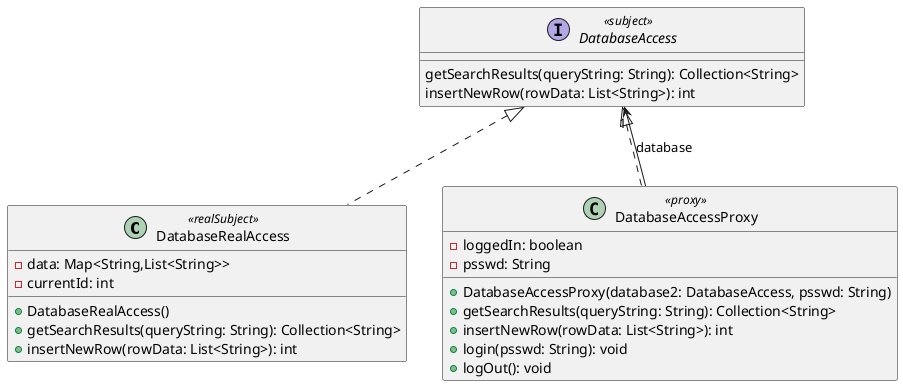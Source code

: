 @startuml
class DatabaseRealAccess <<realSubject>> [[java:ar.edu.unlp.info.oo2.accesobd.DatabaseRealAccess]] {
	-data: Map<String,List<String>>
	-currentId: int
	+DatabaseRealAccess()
	+getSearchResults(queryString: String): Collection<String>
	+insertNewRow(rowData: List<String>): int
}
interface DatabaseAccess {
}
DatabaseAccess <|.. DatabaseRealAccess
class DatabaseAccessProxy <<proxy>>[[java:ar.edu.unlp.info.oo2.accesobd.DatabaseAccessProxy]] {
	-loggedIn: boolean
	-psswd: String
	+DatabaseAccessProxy(database2: DatabaseAccess, psswd: String)
	+getSearchResults(queryString: String): Collection<String>
	+insertNewRow(rowData: List<String>): int
	+login(psswd: String): void
	+logOut(): void
}
class DatabaseAccess {
}
DatabaseAccessProxy --> "1" DatabaseAccess : database
interface DatabaseAccess {
}
DatabaseAccess <|.. DatabaseAccessProxy
interface DatabaseAccess <<subject>>[[java:ar.edu.unlp.info.oo2.accesobd.DatabaseAccess]] {
	getSearchResults(queryString: String): Collection<String>
	insertNewRow(rowData: List<String>): int
}
@enduml